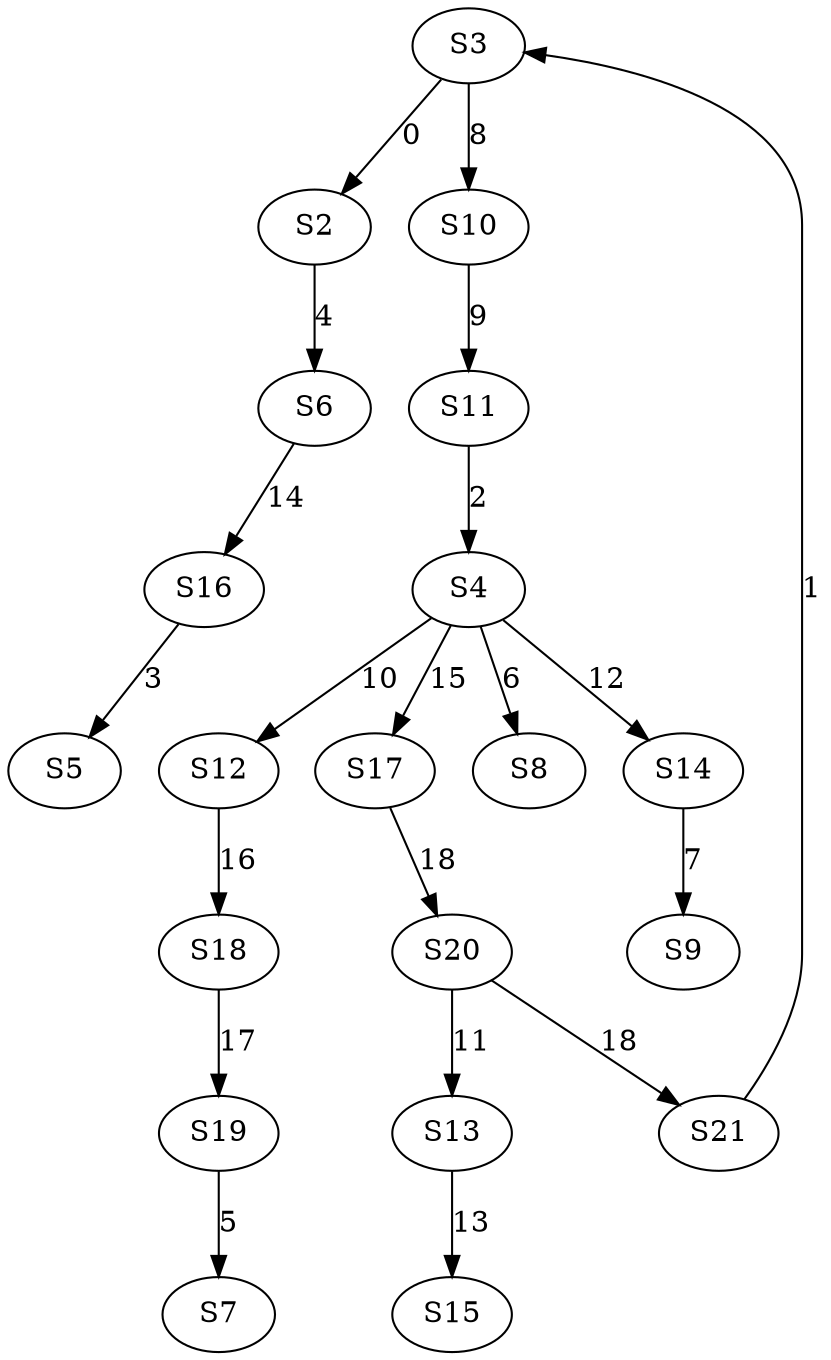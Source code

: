 strict digraph {
	S3 -> S2 [ label = 0 ];
	S21 -> S3 [ label = 1 ];
	S11 -> S4 [ label = 2 ];
	S16 -> S5 [ label = 3 ];
	S2 -> S6 [ label = 4 ];
	S19 -> S7 [ label = 5 ];
	S4 -> S8 [ label = 6 ];
	S14 -> S9 [ label = 7 ];
	S3 -> S10 [ label = 8 ];
	S10 -> S11 [ label = 9 ];
	S4 -> S12 [ label = 10 ];
	S20 -> S13 [ label = 11 ];
	S4 -> S14 [ label = 12 ];
	S13 -> S15 [ label = 13 ];
	S6 -> S16 [ label = 14 ];
	S4 -> S17 [ label = 15 ];
	S12 -> S18 [ label = 16 ];
	S18 -> S19 [ label = 17 ];
	S17 -> S20 [ label = 18 ];
	S20 -> S21 [ label = 18 ];
}